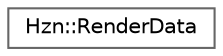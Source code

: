 digraph "Graphical Class Hierarchy"
{
 // LATEX_PDF_SIZE
  bgcolor="transparent";
  edge [fontname=Helvetica,fontsize=10,labelfontname=Helvetica,labelfontsize=10];
  node [fontname=Helvetica,fontsize=10,shape=box,height=0.2,width=0.4];
  rankdir="LR";
  Node0 [label="Hzn::RenderData",height=0.2,width=0.4,color="grey40", fillcolor="white", style="filled",URL="$struct_hzn_1_1_render_data.html",tooltip=" "];
}
